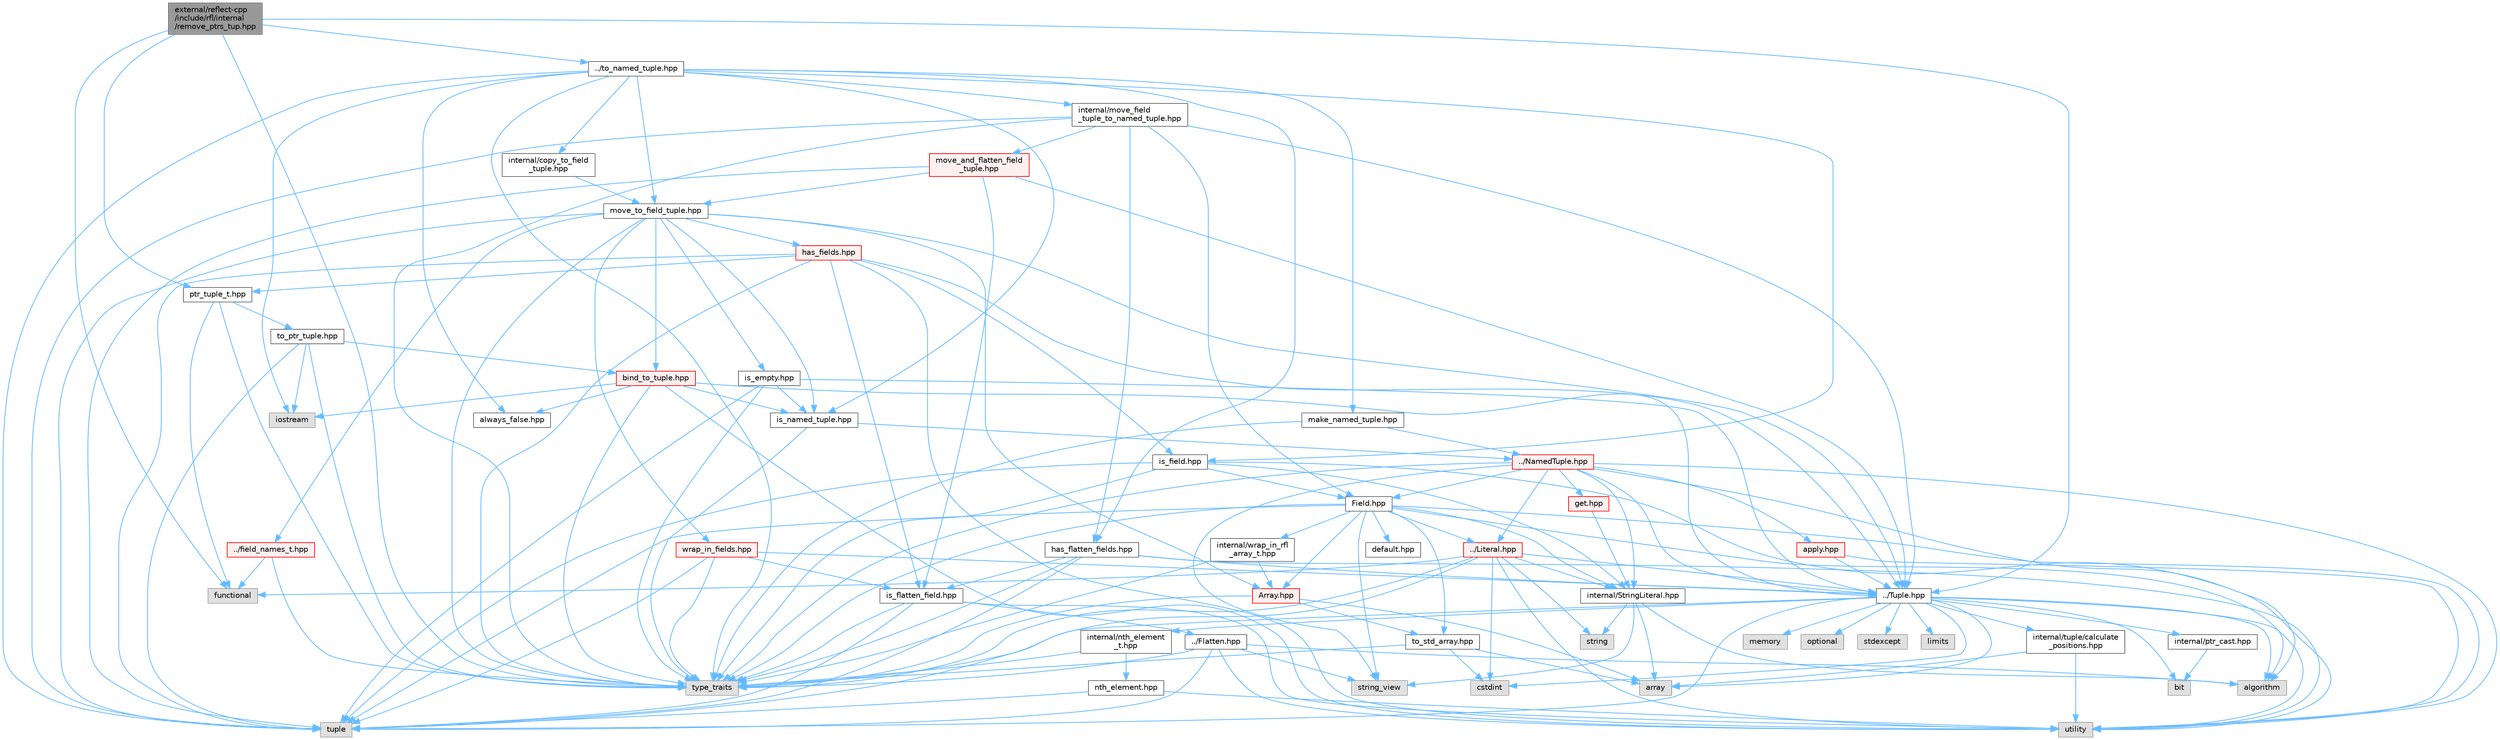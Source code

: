 digraph "external/reflect-cpp/include/rfl/internal/remove_ptrs_tup.hpp"
{
 // LATEX_PDF_SIZE
  bgcolor="transparent";
  edge [fontname=Helvetica,fontsize=10,labelfontname=Helvetica,labelfontsize=10];
  node [fontname=Helvetica,fontsize=10,shape=box,height=0.2,width=0.4];
  Node1 [id="Node000001",label="external/reflect-cpp\l/include/rfl/internal\l/remove_ptrs_tup.hpp",height=0.2,width=0.4,color="gray40", fillcolor="grey60", style="filled", fontcolor="black",tooltip=" "];
  Node1 -> Node2 [id="edge1_Node000001_Node000002",color="steelblue1",style="solid",tooltip=" "];
  Node2 [id="Node000002",label="functional",height=0.2,width=0.4,color="grey60", fillcolor="#E0E0E0", style="filled",tooltip=" "];
  Node1 -> Node3 [id="edge2_Node000001_Node000003",color="steelblue1",style="solid",tooltip=" "];
  Node3 [id="Node000003",label="type_traits",height=0.2,width=0.4,color="grey60", fillcolor="#E0E0E0", style="filled",tooltip=" "];
  Node1 -> Node4 [id="edge3_Node000001_Node000004",color="steelblue1",style="solid",tooltip=" "];
  Node4 [id="Node000004",label="../Tuple.hpp",height=0.2,width=0.4,color="grey40", fillcolor="white", style="filled",URL="$_tuple_8hpp.html",tooltip=" "];
  Node4 -> Node5 [id="edge4_Node000004_Node000005",color="steelblue1",style="solid",tooltip=" "];
  Node5 [id="Node000005",label="algorithm",height=0.2,width=0.4,color="grey60", fillcolor="#E0E0E0", style="filled",tooltip=" "];
  Node4 -> Node6 [id="edge5_Node000004_Node000006",color="steelblue1",style="solid",tooltip=" "];
  Node6 [id="Node000006",label="array",height=0.2,width=0.4,color="grey60", fillcolor="#E0E0E0", style="filled",tooltip=" "];
  Node4 -> Node7 [id="edge6_Node000004_Node000007",color="steelblue1",style="solid",tooltip=" "];
  Node7 [id="Node000007",label="bit",height=0.2,width=0.4,color="grey60", fillcolor="#E0E0E0", style="filled",tooltip=" "];
  Node4 -> Node8 [id="edge7_Node000004_Node000008",color="steelblue1",style="solid",tooltip=" "];
  Node8 [id="Node000008",label="cstdint",height=0.2,width=0.4,color="grey60", fillcolor="#E0E0E0", style="filled",tooltip=" "];
  Node4 -> Node9 [id="edge8_Node000004_Node000009",color="steelblue1",style="solid",tooltip=" "];
  Node9 [id="Node000009",label="limits",height=0.2,width=0.4,color="grey60", fillcolor="#E0E0E0", style="filled",tooltip=" "];
  Node4 -> Node10 [id="edge9_Node000004_Node000010",color="steelblue1",style="solid",tooltip=" "];
  Node10 [id="Node000010",label="memory",height=0.2,width=0.4,color="grey60", fillcolor="#E0E0E0", style="filled",tooltip=" "];
  Node4 -> Node11 [id="edge10_Node000004_Node000011",color="steelblue1",style="solid",tooltip=" "];
  Node11 [id="Node000011",label="optional",height=0.2,width=0.4,color="grey60", fillcolor="#E0E0E0", style="filled",tooltip=" "];
  Node4 -> Node12 [id="edge11_Node000004_Node000012",color="steelblue1",style="solid",tooltip=" "];
  Node12 [id="Node000012",label="stdexcept",height=0.2,width=0.4,color="grey60", fillcolor="#E0E0E0", style="filled",tooltip=" "];
  Node4 -> Node13 [id="edge12_Node000004_Node000013",color="steelblue1",style="solid",tooltip=" "];
  Node13 [id="Node000013",label="tuple",height=0.2,width=0.4,color="grey60", fillcolor="#E0E0E0", style="filled",tooltip=" "];
  Node4 -> Node3 [id="edge13_Node000004_Node000003",color="steelblue1",style="solid",tooltip=" "];
  Node4 -> Node14 [id="edge14_Node000004_Node000014",color="steelblue1",style="solid",tooltip=" "];
  Node14 [id="Node000014",label="utility",height=0.2,width=0.4,color="grey60", fillcolor="#E0E0E0", style="filled",tooltip=" "];
  Node4 -> Node15 [id="edge15_Node000004_Node000015",color="steelblue1",style="solid",tooltip=" "];
  Node15 [id="Node000015",label="internal/nth_element\l_t.hpp",height=0.2,width=0.4,color="grey40", fillcolor="white", style="filled",URL="$nth__element__t_8hpp.html",tooltip=" "];
  Node15 -> Node3 [id="edge16_Node000015_Node000003",color="steelblue1",style="solid",tooltip=" "];
  Node15 -> Node16 [id="edge17_Node000015_Node000016",color="steelblue1",style="solid",tooltip=" "];
  Node16 [id="Node000016",label="nth_element.hpp",height=0.2,width=0.4,color="grey40", fillcolor="white", style="filled",URL="$nth__element_8hpp.html",tooltip=" "];
  Node16 -> Node13 [id="edge18_Node000016_Node000013",color="steelblue1",style="solid",tooltip=" "];
  Node16 -> Node14 [id="edge19_Node000016_Node000014",color="steelblue1",style="solid",tooltip=" "];
  Node4 -> Node17 [id="edge20_Node000004_Node000017",color="steelblue1",style="solid",tooltip=" "];
  Node17 [id="Node000017",label="internal/ptr_cast.hpp",height=0.2,width=0.4,color="grey40", fillcolor="white", style="filled",URL="$ptr__cast_8hpp.html",tooltip=" "];
  Node17 -> Node7 [id="edge21_Node000017_Node000007",color="steelblue1",style="solid",tooltip=" "];
  Node4 -> Node18 [id="edge22_Node000004_Node000018",color="steelblue1",style="solid",tooltip=" "];
  Node18 [id="Node000018",label="internal/tuple/calculate\l_positions.hpp",height=0.2,width=0.4,color="grey40", fillcolor="white", style="filled",URL="$calculate__positions_8hpp.html",tooltip=" "];
  Node18 -> Node6 [id="edge23_Node000018_Node000006",color="steelblue1",style="solid",tooltip=" "];
  Node18 -> Node14 [id="edge24_Node000018_Node000014",color="steelblue1",style="solid",tooltip=" "];
  Node1 -> Node19 [id="edge25_Node000001_Node000019",color="steelblue1",style="solid",tooltip=" "];
  Node19 [id="Node000019",label="../to_named_tuple.hpp",height=0.2,width=0.4,color="grey40", fillcolor="white", style="filled",URL="$to__named__tuple_8hpp.html",tooltip=" "];
  Node19 -> Node20 [id="edge26_Node000019_Node000020",color="steelblue1",style="solid",tooltip=" "];
  Node20 [id="Node000020",label="iostream",height=0.2,width=0.4,color="grey60", fillcolor="#E0E0E0", style="filled",tooltip=" "];
  Node19 -> Node13 [id="edge27_Node000019_Node000013",color="steelblue1",style="solid",tooltip=" "];
  Node19 -> Node3 [id="edge28_Node000019_Node000003",color="steelblue1",style="solid",tooltip=" "];
  Node19 -> Node21 [id="edge29_Node000019_Node000021",color="steelblue1",style="solid",tooltip=" "];
  Node21 [id="Node000021",label="always_false.hpp",height=0.2,width=0.4,color="grey40", fillcolor="white", style="filled",URL="$always__false_8hpp.html",tooltip=" "];
  Node19 -> Node22 [id="edge30_Node000019_Node000022",color="steelblue1",style="solid",tooltip=" "];
  Node22 [id="Node000022",label="internal/copy_to_field\l_tuple.hpp",height=0.2,width=0.4,color="grey40", fillcolor="white", style="filled",URL="$copy__to__field__tuple_8hpp.html",tooltip=" "];
  Node22 -> Node23 [id="edge31_Node000022_Node000023",color="steelblue1",style="solid",tooltip=" "];
  Node23 [id="Node000023",label="move_to_field_tuple.hpp",height=0.2,width=0.4,color="grey40", fillcolor="white", style="filled",URL="$move__to__field__tuple_8hpp.html",tooltip=" "];
  Node23 -> Node13 [id="edge32_Node000023_Node000013",color="steelblue1",style="solid",tooltip=" "];
  Node23 -> Node3 [id="edge33_Node000023_Node000003",color="steelblue1",style="solid",tooltip=" "];
  Node23 -> Node4 [id="edge34_Node000023_Node000004",color="steelblue1",style="solid",tooltip=" "];
  Node23 -> Node24 [id="edge35_Node000023_Node000024",color="steelblue1",style="solid",tooltip=" "];
  Node24 [id="Node000024",label="../field_names_t.hpp",height=0.2,width=0.4,color="red", fillcolor="#FFF0F0", style="filled",URL="$field__names__t_8hpp.html",tooltip=" "];
  Node24 -> Node2 [id="edge36_Node000024_Node000002",color="steelblue1",style="solid",tooltip=" "];
  Node24 -> Node3 [id="edge37_Node000024_Node000003",color="steelblue1",style="solid",tooltip=" "];
  Node23 -> Node44 [id="edge38_Node000023_Node000044",color="steelblue1",style="solid",tooltip=" "];
  Node44 [id="Node000044",label="Array.hpp",height=0.2,width=0.4,color="red", fillcolor="#FFF0F0", style="filled",URL="$_array_8hpp.html",tooltip=" "];
  Node44 -> Node6 [id="edge39_Node000044_Node000006",color="steelblue1",style="solid",tooltip=" "];
  Node44 -> Node3 [id="edge40_Node000044_Node000003",color="steelblue1",style="solid",tooltip=" "];
  Node44 -> Node45 [id="edge41_Node000044_Node000045",color="steelblue1",style="solid",tooltip=" "];
  Node45 [id="Node000045",label="to_std_array.hpp",height=0.2,width=0.4,color="grey40", fillcolor="white", style="filled",URL="$to__std__array_8hpp.html",tooltip=" "];
  Node45 -> Node6 [id="edge42_Node000045_Node000006",color="steelblue1",style="solid",tooltip=" "];
  Node45 -> Node8 [id="edge43_Node000045_Node000008",color="steelblue1",style="solid",tooltip=" "];
  Node45 -> Node3 [id="edge44_Node000045_Node000003",color="steelblue1",style="solid",tooltip=" "];
  Node23 -> Node46 [id="edge45_Node000023_Node000046",color="steelblue1",style="solid",tooltip=" "];
  Node46 [id="Node000046",label="bind_to_tuple.hpp",height=0.2,width=0.4,color="red", fillcolor="#FFF0F0", style="filled",URL="$bind__to__tuple_8hpp.html",tooltip=" "];
  Node46 -> Node20 [id="edge46_Node000046_Node000020",color="steelblue1",style="solid",tooltip=" "];
  Node46 -> Node3 [id="edge47_Node000046_Node000003",color="steelblue1",style="solid",tooltip=" "];
  Node46 -> Node14 [id="edge48_Node000046_Node000014",color="steelblue1",style="solid",tooltip=" "];
  Node46 -> Node4 [id="edge49_Node000046_Node000004",color="steelblue1",style="solid",tooltip=" "];
  Node46 -> Node21 [id="edge50_Node000046_Node000021",color="steelblue1",style="solid",tooltip=" "];
  Node46 -> Node48 [id="edge51_Node000046_Node000048",color="steelblue1",style="solid",tooltip=" "];
  Node48 [id="Node000048",label="is_named_tuple.hpp",height=0.2,width=0.4,color="grey40", fillcolor="white", style="filled",URL="$is__named__tuple_8hpp.html",tooltip=" "];
  Node48 -> Node3 [id="edge52_Node000048_Node000003",color="steelblue1",style="solid",tooltip=" "];
  Node48 -> Node49 [id="edge53_Node000048_Node000049",color="steelblue1",style="solid",tooltip=" "];
  Node49 [id="Node000049",label="../NamedTuple.hpp",height=0.2,width=0.4,color="red", fillcolor="#FFF0F0", style="filled",URL="$_named_tuple_8hpp.html",tooltip=" "];
  Node49 -> Node5 [id="edge54_Node000049_Node000005",color="steelblue1",style="solid",tooltip=" "];
  Node49 -> Node33 [id="edge55_Node000049_Node000033",color="steelblue1",style="solid",tooltip=" "];
  Node33 [id="Node000033",label="string_view",height=0.2,width=0.4,color="grey60", fillcolor="#E0E0E0", style="filled",tooltip=" "];
  Node49 -> Node3 [id="edge56_Node000049_Node000003",color="steelblue1",style="solid",tooltip=" "];
  Node49 -> Node14 [id="edge57_Node000049_Node000014",color="steelblue1",style="solid",tooltip=" "];
  Node49 -> Node50 [id="edge58_Node000049_Node000050",color="steelblue1",style="solid",tooltip=" "];
  Node50 [id="Node000050",label="Field.hpp",height=0.2,width=0.4,color="grey40", fillcolor="white", style="filled",URL="$_field_8hpp.html",tooltip=" "];
  Node50 -> Node5 [id="edge59_Node000050_Node000005",color="steelblue1",style="solid",tooltip=" "];
  Node50 -> Node33 [id="edge60_Node000050_Node000033",color="steelblue1",style="solid",tooltip=" "];
  Node50 -> Node13 [id="edge61_Node000050_Node000013",color="steelblue1",style="solid",tooltip=" "];
  Node50 -> Node3 [id="edge62_Node000050_Node000003",color="steelblue1",style="solid",tooltip=" "];
  Node50 -> Node14 [id="edge63_Node000050_Node000014",color="steelblue1",style="solid",tooltip=" "];
  Node50 -> Node26 [id="edge64_Node000050_Node000026",color="steelblue1",style="solid",tooltip=" "];
  Node26 [id="Node000026",label="../Literal.hpp",height=0.2,width=0.4,color="red", fillcolor="#FFF0F0", style="filled",URL="$_literal_8hpp.html",tooltip=" "];
  Node26 -> Node8 [id="edge65_Node000026_Node000008",color="steelblue1",style="solid",tooltip=" "];
  Node26 -> Node2 [id="edge66_Node000026_Node000002",color="steelblue1",style="solid",tooltip=" "];
  Node26 -> Node28 [id="edge67_Node000026_Node000028",color="steelblue1",style="solid",tooltip=" "];
  Node28 [id="Node000028",label="string",height=0.2,width=0.4,color="grey60", fillcolor="#E0E0E0", style="filled",tooltip=" "];
  Node26 -> Node13 [id="edge68_Node000026_Node000013",color="steelblue1",style="solid",tooltip=" "];
  Node26 -> Node3 [id="edge69_Node000026_Node000003",color="steelblue1",style="solid",tooltip=" "];
  Node26 -> Node14 [id="edge70_Node000026_Node000014",color="steelblue1",style="solid",tooltip=" "];
  Node26 -> Node4 [id="edge71_Node000026_Node000004",color="steelblue1",style="solid",tooltip=" "];
  Node26 -> Node32 [id="edge72_Node000026_Node000032",color="steelblue1",style="solid",tooltip=" "];
  Node32 [id="Node000032",label="internal/StringLiteral.hpp",height=0.2,width=0.4,color="grey40", fillcolor="white", style="filled",URL="$_string_literal_8hpp.html",tooltip=" "];
  Node32 -> Node5 [id="edge73_Node000032_Node000005",color="steelblue1",style="solid",tooltip=" "];
  Node32 -> Node6 [id="edge74_Node000032_Node000006",color="steelblue1",style="solid",tooltip=" "];
  Node32 -> Node28 [id="edge75_Node000032_Node000028",color="steelblue1",style="solid",tooltip=" "];
  Node32 -> Node33 [id="edge76_Node000032_Node000033",color="steelblue1",style="solid",tooltip=" "];
  Node50 -> Node43 [id="edge77_Node000050_Node000043",color="steelblue1",style="solid",tooltip=" "];
  Node43 [id="Node000043",label="default.hpp",height=0.2,width=0.4,color="grey40", fillcolor="white", style="filled",URL="$default_8hpp.html",tooltip=" "];
  Node50 -> Node44 [id="edge78_Node000050_Node000044",color="steelblue1",style="solid",tooltip=" "];
  Node50 -> Node32 [id="edge79_Node000050_Node000032",color="steelblue1",style="solid",tooltip=" "];
  Node50 -> Node45 [id="edge80_Node000050_Node000045",color="steelblue1",style="solid",tooltip=" "];
  Node50 -> Node51 [id="edge81_Node000050_Node000051",color="steelblue1",style="solid",tooltip=" "];
  Node51 [id="Node000051",label="internal/wrap_in_rfl\l_array_t.hpp",height=0.2,width=0.4,color="grey40", fillcolor="white", style="filled",URL="$wrap__in__rfl__array__t_8hpp.html",tooltip=" "];
  Node51 -> Node3 [id="edge82_Node000051_Node000003",color="steelblue1",style="solid",tooltip=" "];
  Node51 -> Node44 [id="edge83_Node000051_Node000044",color="steelblue1",style="solid",tooltip=" "];
  Node49 -> Node26 [id="edge84_Node000049_Node000026",color="steelblue1",style="solid",tooltip=" "];
  Node49 -> Node4 [id="edge85_Node000049_Node000004",color="steelblue1",style="solid",tooltip=" "];
  Node49 -> Node52 [id="edge86_Node000049_Node000052",color="steelblue1",style="solid",tooltip=" "];
  Node52 [id="Node000052",label="apply.hpp",height=0.2,width=0.4,color="red", fillcolor="#FFF0F0", style="filled",URL="$apply_8hpp.html",tooltip=" "];
  Node52 -> Node14 [id="edge87_Node000052_Node000014",color="steelblue1",style="solid",tooltip=" "];
  Node52 -> Node4 [id="edge88_Node000052_Node000004",color="steelblue1",style="solid",tooltip=" "];
  Node49 -> Node54 [id="edge89_Node000049_Node000054",color="steelblue1",style="solid",tooltip=" "];
  Node54 [id="Node000054",label="get.hpp",height=0.2,width=0.4,color="red", fillcolor="#FFF0F0", style="filled",URL="$get_8hpp.html",tooltip=" "];
  Node54 -> Node32 [id="edge90_Node000054_Node000032",color="steelblue1",style="solid",tooltip=" "];
  Node49 -> Node32 [id="edge91_Node000049_Node000032",color="steelblue1",style="solid",tooltip=" "];
  Node23 -> Node65 [id="edge92_Node000023_Node000065",color="steelblue1",style="solid",tooltip=" "];
  Node65 [id="Node000065",label="has_fields.hpp",height=0.2,width=0.4,color="red", fillcolor="#FFF0F0", style="filled",URL="$has__fields_8hpp.html",tooltip=" "];
  Node65 -> Node13 [id="edge93_Node000065_Node000013",color="steelblue1",style="solid",tooltip=" "];
  Node65 -> Node3 [id="edge94_Node000065_Node000003",color="steelblue1",style="solid",tooltip=" "];
  Node65 -> Node14 [id="edge95_Node000065_Node000014",color="steelblue1",style="solid",tooltip=" "];
  Node65 -> Node4 [id="edge96_Node000065_Node000004",color="steelblue1",style="solid",tooltip=" "];
  Node65 -> Node67 [id="edge97_Node000065_Node000067",color="steelblue1",style="solid",tooltip=" "];
  Node67 [id="Node000067",label="is_field.hpp",height=0.2,width=0.4,color="grey40", fillcolor="white", style="filled",URL="$is__field_8hpp.html",tooltip=" "];
  Node67 -> Node13 [id="edge98_Node000067_Node000013",color="steelblue1",style="solid",tooltip=" "];
  Node67 -> Node3 [id="edge99_Node000067_Node000003",color="steelblue1",style="solid",tooltip=" "];
  Node67 -> Node14 [id="edge100_Node000067_Node000014",color="steelblue1",style="solid",tooltip=" "];
  Node67 -> Node50 [id="edge101_Node000067_Node000050",color="steelblue1",style="solid",tooltip=" "];
  Node67 -> Node32 [id="edge102_Node000067_Node000032",color="steelblue1",style="solid",tooltip=" "];
  Node65 -> Node39 [id="edge103_Node000065_Node000039",color="steelblue1",style="solid",tooltip=" "];
  Node39 [id="Node000039",label="is_flatten_field.hpp",height=0.2,width=0.4,color="grey40", fillcolor="white", style="filled",URL="$is__flatten__field_8hpp.html",tooltip=" "];
  Node39 -> Node13 [id="edge104_Node000039_Node000013",color="steelblue1",style="solid",tooltip=" "];
  Node39 -> Node3 [id="edge105_Node000039_Node000003",color="steelblue1",style="solid",tooltip=" "];
  Node39 -> Node14 [id="edge106_Node000039_Node000014",color="steelblue1",style="solid",tooltip=" "];
  Node39 -> Node40 [id="edge107_Node000039_Node000040",color="steelblue1",style="solid",tooltip=" "];
  Node40 [id="Node000040",label="../Flatten.hpp",height=0.2,width=0.4,color="grey40", fillcolor="white", style="filled",URL="$_flatten_8hpp.html",tooltip=" "];
  Node40 -> Node5 [id="edge108_Node000040_Node000005",color="steelblue1",style="solid",tooltip=" "];
  Node40 -> Node33 [id="edge109_Node000040_Node000033",color="steelblue1",style="solid",tooltip=" "];
  Node40 -> Node13 [id="edge110_Node000040_Node000013",color="steelblue1",style="solid",tooltip=" "];
  Node40 -> Node3 [id="edge111_Node000040_Node000003",color="steelblue1",style="solid",tooltip=" "];
  Node40 -> Node14 [id="edge112_Node000040_Node000014",color="steelblue1",style="solid",tooltip=" "];
  Node65 -> Node68 [id="edge113_Node000065_Node000068",color="steelblue1",style="solid",tooltip=" "];
  Node68 [id="Node000068",label="ptr_tuple_t.hpp",height=0.2,width=0.4,color="grey40", fillcolor="white", style="filled",URL="$ptr__tuple__t_8hpp.html",tooltip=" "];
  Node68 -> Node2 [id="edge114_Node000068_Node000002",color="steelblue1",style="solid",tooltip=" "];
  Node68 -> Node3 [id="edge115_Node000068_Node000003",color="steelblue1",style="solid",tooltip=" "];
  Node68 -> Node69 [id="edge116_Node000068_Node000069",color="steelblue1",style="solid",tooltip=" "];
  Node69 [id="Node000069",label="to_ptr_tuple.hpp",height=0.2,width=0.4,color="grey40", fillcolor="white", style="filled",URL="$to__ptr__tuple_8hpp.html",tooltip=" "];
  Node69 -> Node20 [id="edge117_Node000069_Node000020",color="steelblue1",style="solid",tooltip=" "];
  Node69 -> Node13 [id="edge118_Node000069_Node000013",color="steelblue1",style="solid",tooltip=" "];
  Node69 -> Node3 [id="edge119_Node000069_Node000003",color="steelblue1",style="solid",tooltip=" "];
  Node69 -> Node46 [id="edge120_Node000069_Node000046",color="steelblue1",style="solid",tooltip=" "];
  Node23 -> Node70 [id="edge121_Node000023_Node000070",color="steelblue1",style="solid",tooltip=" "];
  Node70 [id="Node000070",label="is_empty.hpp",height=0.2,width=0.4,color="grey40", fillcolor="white", style="filled",URL="$internal_2is__empty_8hpp.html",tooltip=" "];
  Node70 -> Node13 [id="edge122_Node000070_Node000013",color="steelblue1",style="solid",tooltip=" "];
  Node70 -> Node3 [id="edge123_Node000070_Node000003",color="steelblue1",style="solid",tooltip=" "];
  Node70 -> Node4 [id="edge124_Node000070_Node000004",color="steelblue1",style="solid",tooltip=" "];
  Node70 -> Node48 [id="edge125_Node000070_Node000048",color="steelblue1",style="solid",tooltip=" "];
  Node23 -> Node48 [id="edge126_Node000023_Node000048",color="steelblue1",style="solid",tooltip=" "];
  Node23 -> Node71 [id="edge127_Node000023_Node000071",color="steelblue1",style="solid",tooltip=" "];
  Node71 [id="Node000071",label="wrap_in_fields.hpp",height=0.2,width=0.4,color="red", fillcolor="#FFF0F0", style="filled",URL="$wrap__in__fields_8hpp.html",tooltip=" "];
  Node71 -> Node13 [id="edge128_Node000071_Node000013",color="steelblue1",style="solid",tooltip=" "];
  Node71 -> Node3 [id="edge129_Node000071_Node000003",color="steelblue1",style="solid",tooltip=" "];
  Node71 -> Node4 [id="edge130_Node000071_Node000004",color="steelblue1",style="solid",tooltip=" "];
  Node71 -> Node39 [id="edge131_Node000071_Node000039",color="steelblue1",style="solid",tooltip=" "];
  Node19 -> Node74 [id="edge132_Node000019_Node000074",color="steelblue1",style="solid",tooltip=" "];
  Node74 [id="Node000074",label="has_flatten_fields.hpp",height=0.2,width=0.4,color="grey40", fillcolor="white", style="filled",URL="$has__flatten__fields_8hpp.html",tooltip=" "];
  Node74 -> Node13 [id="edge133_Node000074_Node000013",color="steelblue1",style="solid",tooltip=" "];
  Node74 -> Node3 [id="edge134_Node000074_Node000003",color="steelblue1",style="solid",tooltip=" "];
  Node74 -> Node14 [id="edge135_Node000074_Node000014",color="steelblue1",style="solid",tooltip=" "];
  Node74 -> Node4 [id="edge136_Node000074_Node000004",color="steelblue1",style="solid",tooltip=" "];
  Node74 -> Node39 [id="edge137_Node000074_Node000039",color="steelblue1",style="solid",tooltip=" "];
  Node19 -> Node67 [id="edge138_Node000019_Node000067",color="steelblue1",style="solid",tooltip=" "];
  Node19 -> Node48 [id="edge139_Node000019_Node000048",color="steelblue1",style="solid",tooltip=" "];
  Node19 -> Node76 [id="edge140_Node000019_Node000076",color="steelblue1",style="solid",tooltip=" "];
  Node76 [id="Node000076",label="internal/move_field\l_tuple_to_named_tuple.hpp",height=0.2,width=0.4,color="grey40", fillcolor="white", style="filled",URL="$move__field__tuple__to__named__tuple_8hpp.html",tooltip=" "];
  Node76 -> Node13 [id="edge141_Node000076_Node000013",color="steelblue1",style="solid",tooltip=" "];
  Node76 -> Node3 [id="edge142_Node000076_Node000003",color="steelblue1",style="solid",tooltip=" "];
  Node76 -> Node50 [id="edge143_Node000076_Node000050",color="steelblue1",style="solid",tooltip=" "];
  Node76 -> Node4 [id="edge144_Node000076_Node000004",color="steelblue1",style="solid",tooltip=" "];
  Node76 -> Node74 [id="edge145_Node000076_Node000074",color="steelblue1",style="solid",tooltip=" "];
  Node76 -> Node77 [id="edge146_Node000076_Node000077",color="steelblue1",style="solid",tooltip=" "];
  Node77 [id="Node000077",label="move_and_flatten_field\l_tuple.hpp",height=0.2,width=0.4,color="red", fillcolor="#FFF0F0", style="filled",URL="$move__and__flatten__field__tuple_8hpp.html",tooltip=" "];
  Node77 -> Node13 [id="edge147_Node000077_Node000013",color="steelblue1",style="solid",tooltip=" "];
  Node77 -> Node4 [id="edge148_Node000077_Node000004",color="steelblue1",style="solid",tooltip=" "];
  Node77 -> Node39 [id="edge149_Node000077_Node000039",color="steelblue1",style="solid",tooltip=" "];
  Node77 -> Node23 [id="edge150_Node000077_Node000023",color="steelblue1",style="solid",tooltip=" "];
  Node19 -> Node23 [id="edge151_Node000019_Node000023",color="steelblue1",style="solid",tooltip=" "];
  Node19 -> Node78 [id="edge152_Node000019_Node000078",color="steelblue1",style="solid",tooltip=" "];
  Node78 [id="Node000078",label="make_named_tuple.hpp",height=0.2,width=0.4,color="grey40", fillcolor="white", style="filled",URL="$make__named__tuple_8hpp.html",tooltip=" "];
  Node78 -> Node3 [id="edge153_Node000078_Node000003",color="steelblue1",style="solid",tooltip=" "];
  Node78 -> Node49 [id="edge154_Node000078_Node000049",color="steelblue1",style="solid",tooltip=" "];
  Node1 -> Node68 [id="edge155_Node000001_Node000068",color="steelblue1",style="solid",tooltip=" "];
}
